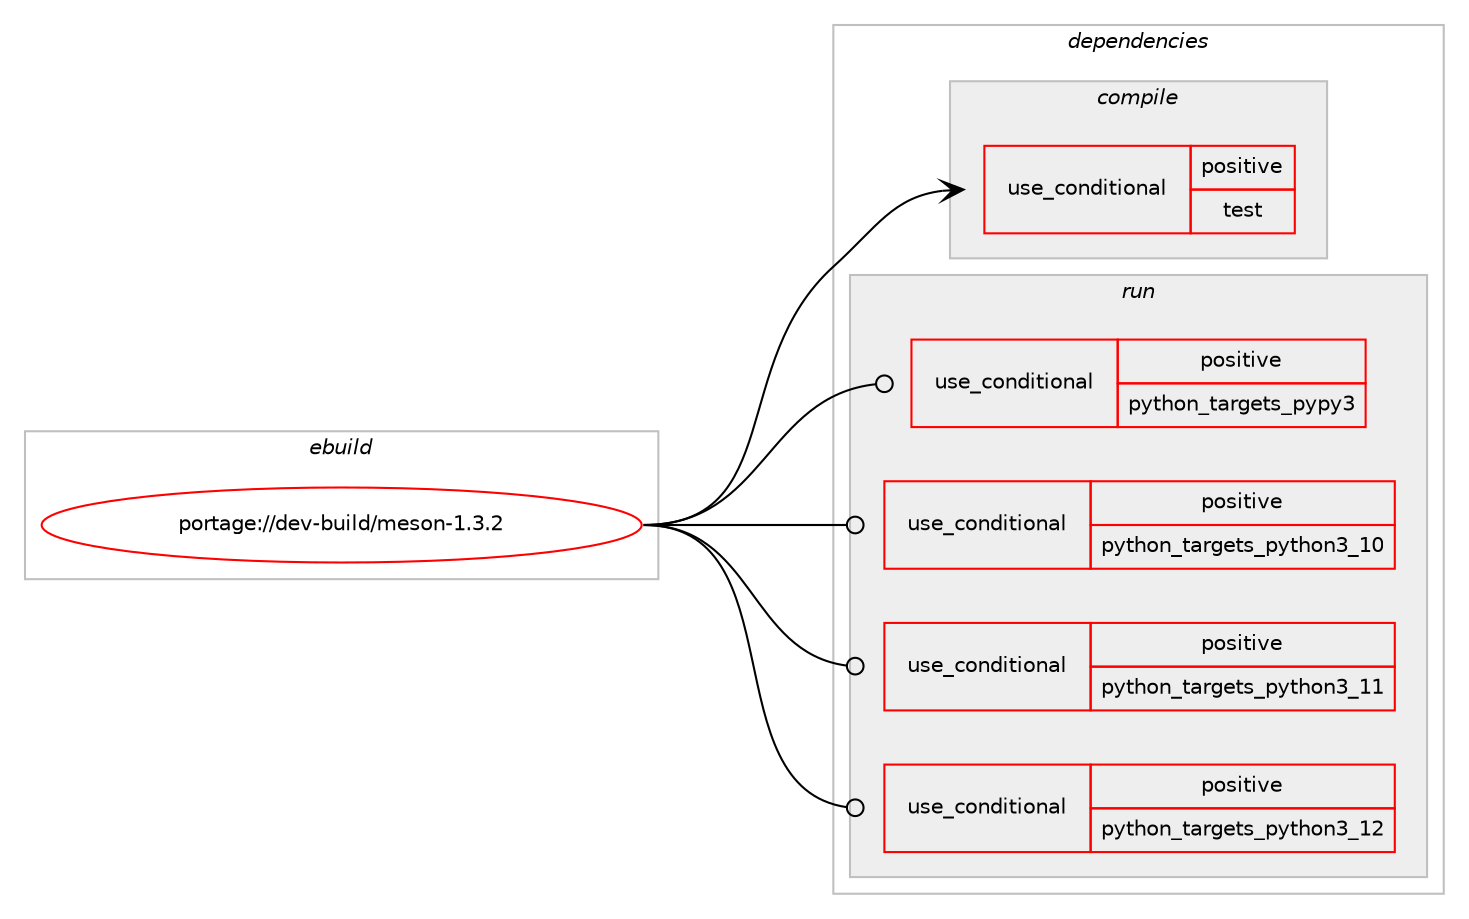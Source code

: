 digraph prolog {

# *************
# Graph options
# *************

newrank=true;
concentrate=true;
compound=true;
graph [rankdir=LR,fontname=Helvetica,fontsize=10,ranksep=1.5];#, ranksep=2.5, nodesep=0.2];
edge  [arrowhead=vee];
node  [fontname=Helvetica,fontsize=10];

# **********
# The ebuild
# **********

subgraph cluster_leftcol {
color=gray;
rank=same;
label=<<i>ebuild</i>>;
id [label="portage://dev-build/meson-1.3.2", color=red, width=4, href="../dev-build/meson-1.3.2.svg"];
}

# ****************
# The dependencies
# ****************

subgraph cluster_midcol {
color=gray;
label=<<i>dependencies</i>>;
subgraph cluster_compile {
fillcolor="#eeeeee";
style=filled;
label=<<i>compile</i>>;
subgraph cond16335 {
dependency29461 [label=<<TABLE BORDER="0" CELLBORDER="1" CELLSPACING="0" CELLPADDING="4"><TR><TD ROWSPAN="3" CELLPADDING="10">use_conditional</TD></TR><TR><TD>positive</TD></TR><TR><TD>test</TD></TR></TABLE>>, shape=none, color=red];
# *** BEGIN UNKNOWN DEPENDENCY TYPE (TODO) ***
# dependency29461 -> package_dependency(portage://dev-build/meson-1.3.2,install,no,dev-libs,glib,none,[,,],[slot(2)],[])
# *** END UNKNOWN DEPENDENCY TYPE (TODO) ***

# *** BEGIN UNKNOWN DEPENDENCY TYPE (TODO) ***
# dependency29461 -> package_dependency(portage://dev-build/meson-1.3.2,install,no,dev-libs,gobject-introspection,none,[,,],[],[])
# *** END UNKNOWN DEPENDENCY TYPE (TODO) ***

# *** BEGIN UNKNOWN DEPENDENCY TYPE (TODO) ***
# dependency29461 -> package_dependency(portage://dev-build/meson-1.3.2,install,no,app-alternatives,ninja,none,[,,],[],[])
# *** END UNKNOWN DEPENDENCY TYPE (TODO) ***

# *** BEGIN UNKNOWN DEPENDENCY TYPE (TODO) ***
# dependency29461 -> package_dependency(portage://dev-build/meson-1.3.2,install,no,dev-vcs,git,none,[,,],[],[])
# *** END UNKNOWN DEPENDENCY TYPE (TODO) ***

# *** BEGIN UNKNOWN DEPENDENCY TYPE (TODO) ***
# dependency29461 -> package_dependency(portage://dev-build/meson-1.3.2,install,no,sys-libs,zlib,none,[,,],[],[use(enable(static-libs),positive)])
# *** END UNKNOWN DEPENDENCY TYPE (TODO) ***

# *** BEGIN UNKNOWN DEPENDENCY TYPE (TODO) ***
# dependency29461 -> package_dependency(portage://dev-build/meson-1.3.2,install,no,virtual,pkgconfig,none,[,,],[],[])
# *** END UNKNOWN DEPENDENCY TYPE (TODO) ***

}
id:e -> dependency29461:w [weight=20,style="solid",arrowhead="vee"];
}
subgraph cluster_compileandrun {
fillcolor="#eeeeee";
style=filled;
label=<<i>compile and run</i>>;
}
subgraph cluster_run {
fillcolor="#eeeeee";
style=filled;
label=<<i>run</i>>;
subgraph cond16336 {
dependency29462 [label=<<TABLE BORDER="0" CELLBORDER="1" CELLSPACING="0" CELLPADDING="4"><TR><TD ROWSPAN="3" CELLPADDING="10">use_conditional</TD></TR><TR><TD>positive</TD></TR><TR><TD>python_targets_pypy3</TD></TR></TABLE>>, shape=none, color=red];
# *** BEGIN UNKNOWN DEPENDENCY TYPE (TODO) ***
# dependency29462 -> package_dependency(portage://dev-build/meson-1.3.2,run,no,dev-python,pypy3,none,[,,],any_same_slot,[])
# *** END UNKNOWN DEPENDENCY TYPE (TODO) ***

}
id:e -> dependency29462:w [weight=20,style="solid",arrowhead="odot"];
subgraph cond16337 {
dependency29463 [label=<<TABLE BORDER="0" CELLBORDER="1" CELLSPACING="0" CELLPADDING="4"><TR><TD ROWSPAN="3" CELLPADDING="10">use_conditional</TD></TR><TR><TD>positive</TD></TR><TR><TD>python_targets_python3_10</TD></TR></TABLE>>, shape=none, color=red];
# *** BEGIN UNKNOWN DEPENDENCY TYPE (TODO) ***
# dependency29463 -> package_dependency(portage://dev-build/meson-1.3.2,run,no,dev-lang,python,none,[,,],[slot(3.10)],[])
# *** END UNKNOWN DEPENDENCY TYPE (TODO) ***

}
id:e -> dependency29463:w [weight=20,style="solid",arrowhead="odot"];
subgraph cond16338 {
dependency29464 [label=<<TABLE BORDER="0" CELLBORDER="1" CELLSPACING="0" CELLPADDING="4"><TR><TD ROWSPAN="3" CELLPADDING="10">use_conditional</TD></TR><TR><TD>positive</TD></TR><TR><TD>python_targets_python3_11</TD></TR></TABLE>>, shape=none, color=red];
# *** BEGIN UNKNOWN DEPENDENCY TYPE (TODO) ***
# dependency29464 -> package_dependency(portage://dev-build/meson-1.3.2,run,no,dev-lang,python,none,[,,],[slot(3.11)],[])
# *** END UNKNOWN DEPENDENCY TYPE (TODO) ***

}
id:e -> dependency29464:w [weight=20,style="solid",arrowhead="odot"];
subgraph cond16339 {
dependency29465 [label=<<TABLE BORDER="0" CELLBORDER="1" CELLSPACING="0" CELLPADDING="4"><TR><TD ROWSPAN="3" CELLPADDING="10">use_conditional</TD></TR><TR><TD>positive</TD></TR><TR><TD>python_targets_python3_12</TD></TR></TABLE>>, shape=none, color=red];
# *** BEGIN UNKNOWN DEPENDENCY TYPE (TODO) ***
# dependency29465 -> package_dependency(portage://dev-build/meson-1.3.2,run,no,dev-lang,python,none,[,,],[slot(3.12)],[])
# *** END UNKNOWN DEPENDENCY TYPE (TODO) ***

}
id:e -> dependency29465:w [weight=20,style="solid",arrowhead="odot"];
# *** BEGIN UNKNOWN DEPENDENCY TYPE (TODO) ***
# id -> package_dependency(portage://dev-build/meson-1.3.2,run,no,virtual,pkgconfig,none,[,,],[],[])
# *** END UNKNOWN DEPENDENCY TYPE (TODO) ***

}
}

# **************
# The candidates
# **************

subgraph cluster_choices {
rank=same;
color=gray;
label=<<i>candidates</i>>;

}

}
